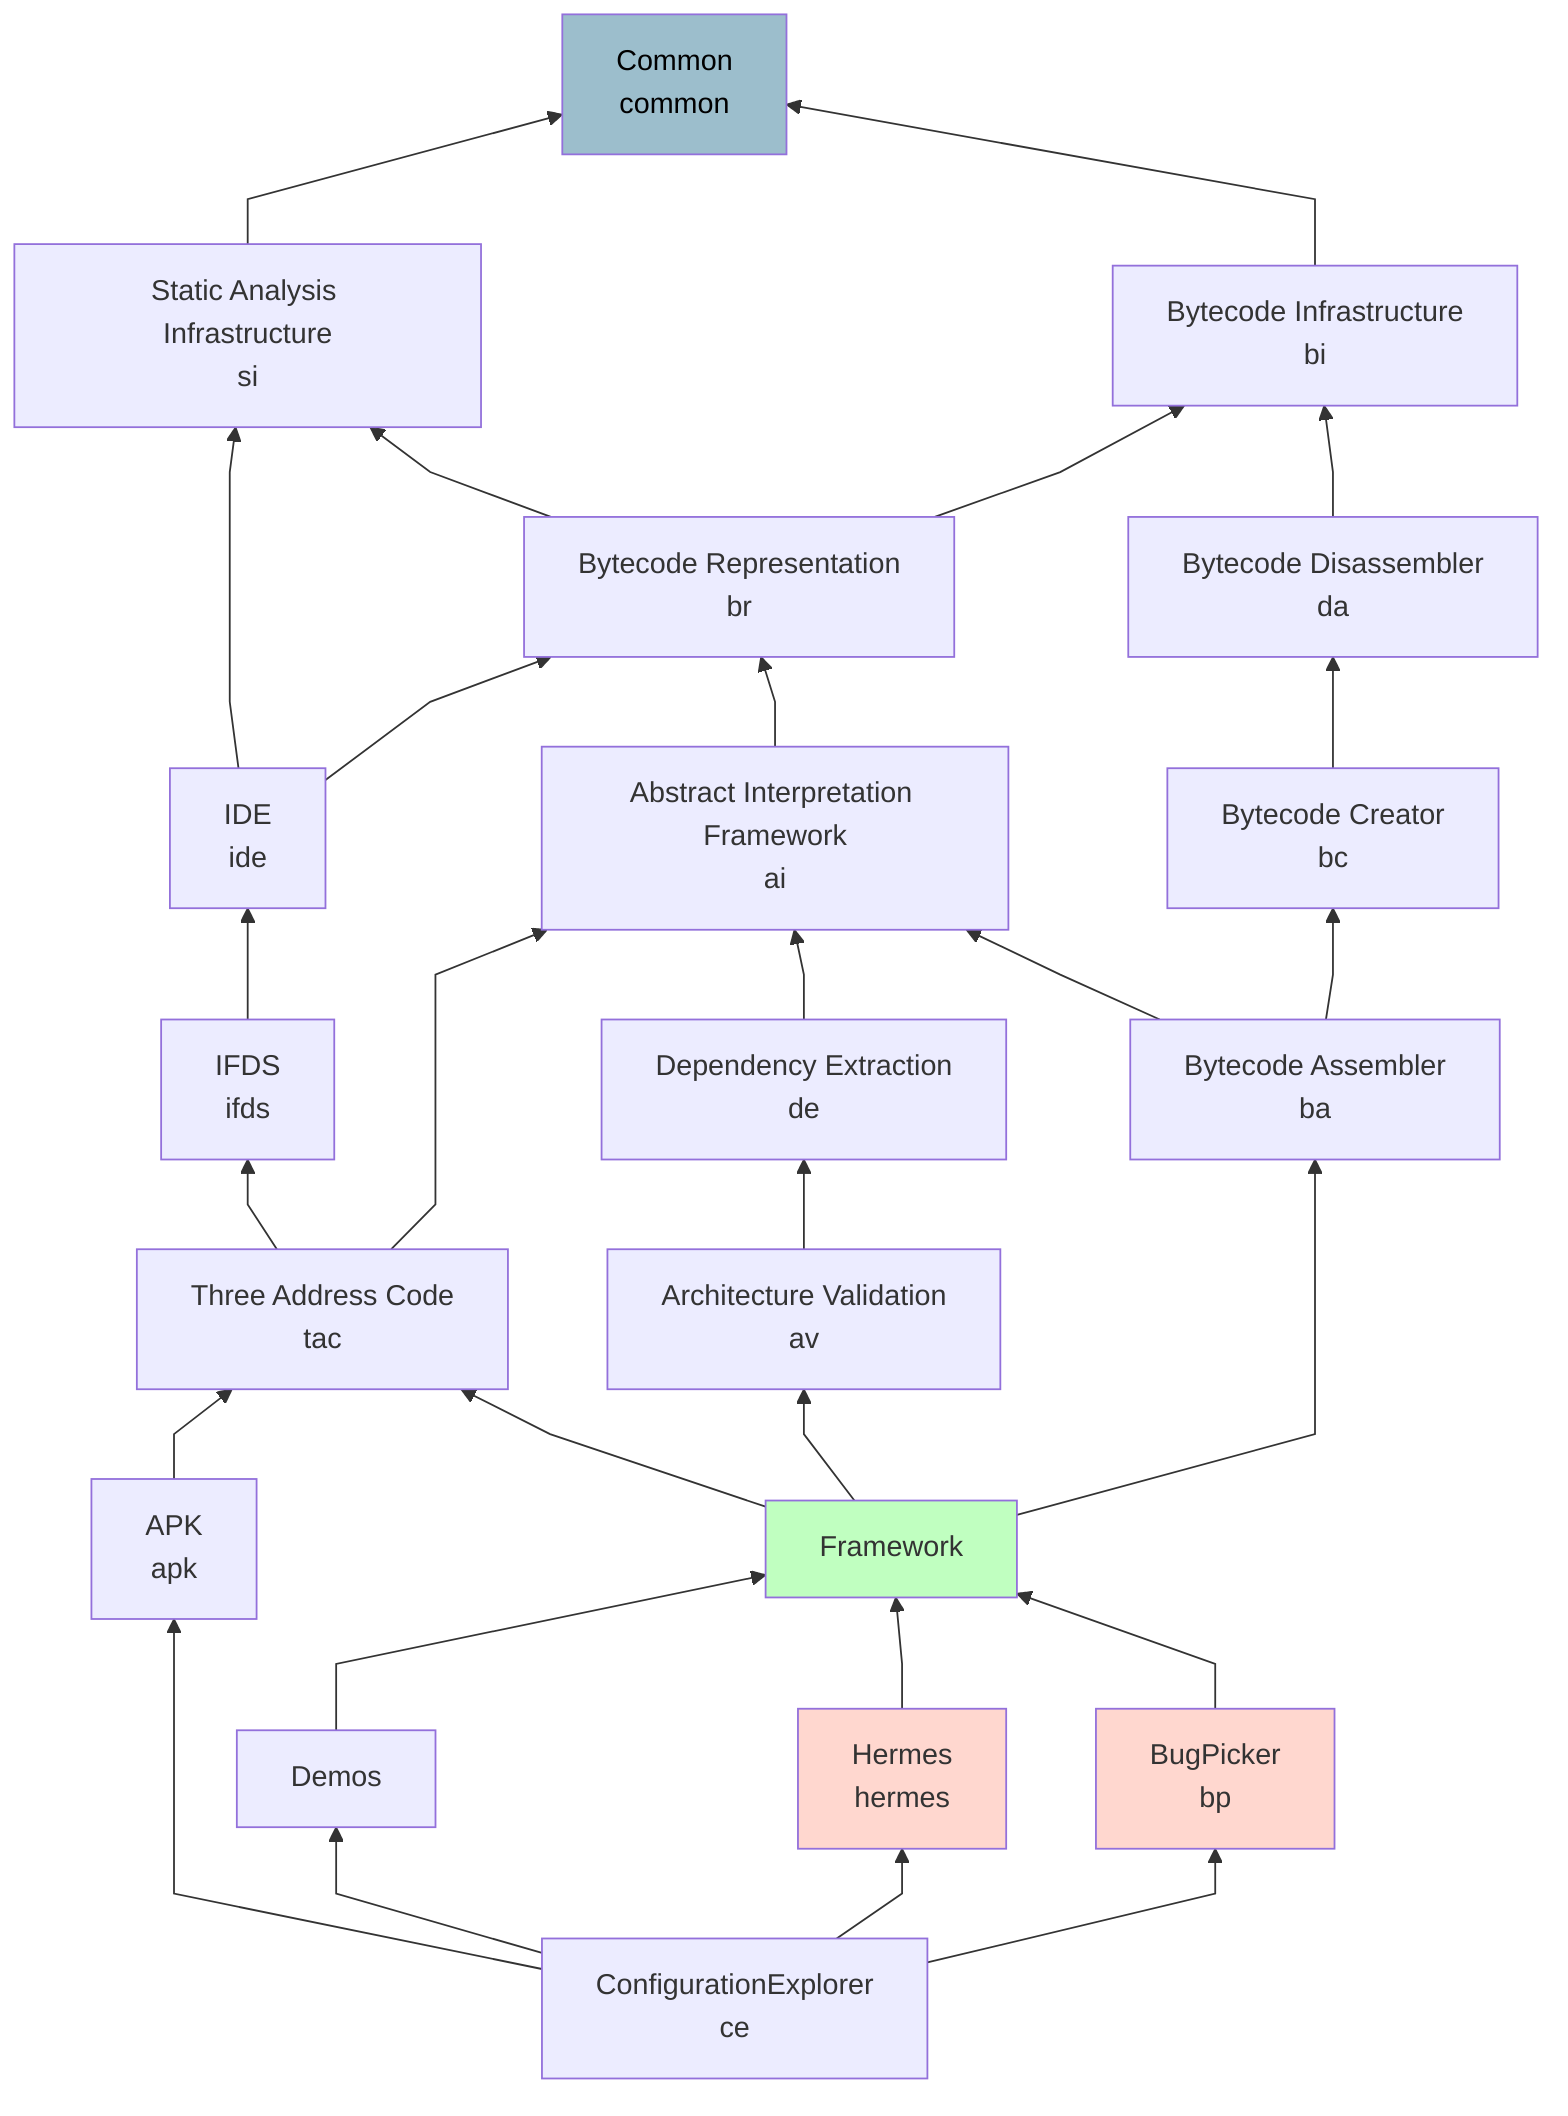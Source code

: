 %%{ init: { 'flowchart': { 'curve': 'linear' } } }%%
flowchart BT
    common[Common<br>common]

    si[Static Analysis Infrastructure<br>si]
    bi[Bytecode Infrastructure<br>bi]

    br[Bytecode Representation<br>br]
    da[Bytecode Disassembler<br>da]

    ide[IDE<br>ide]
    ifds[IFDS<br>ifds]
    ai[Abstract Interpretation Framework<br>ai]
    bc[Bytecode Creator<br>bc]

    tac[Three Address Code<br>tac]
    de[Dependency Extraction<br>de]
    ba[Bytecode Assembler<br>ba]

    apk[APK<br>apk]
    av[Architecture Validation<br>av]

    framework[Framework]

    demos[Demos]
    bp[BugPicker<br>bp]
    hermes[Hermes<br>hermes]

    ce[ConfigurationExplorer<br>ce]

    style common fill:#9cbecc,color:black
    style framework fill:#c0ffc0
    style bp fill:#ffd7cf
    style hermes fill:#ffd7cf

    si --> common

    bi --> common

    br --> si
    br --> bi
    da --> bi

    ide --> si
    ide --> br

    ifds --> ide

    ai --> br

    bc --> da

    de --> ai

    tac --> ifds
    tac --> ai

    apk --> tac

    ba --> ai
    ba --> bc

    av --> de

    framework --> tac
    framework --> av
    framework --> ba
    
    demos --> framework
    bp --> framework
    hermes --> framework

    ce --> apk
    ce --> demos
    ce --> hermes
    ce --> bp